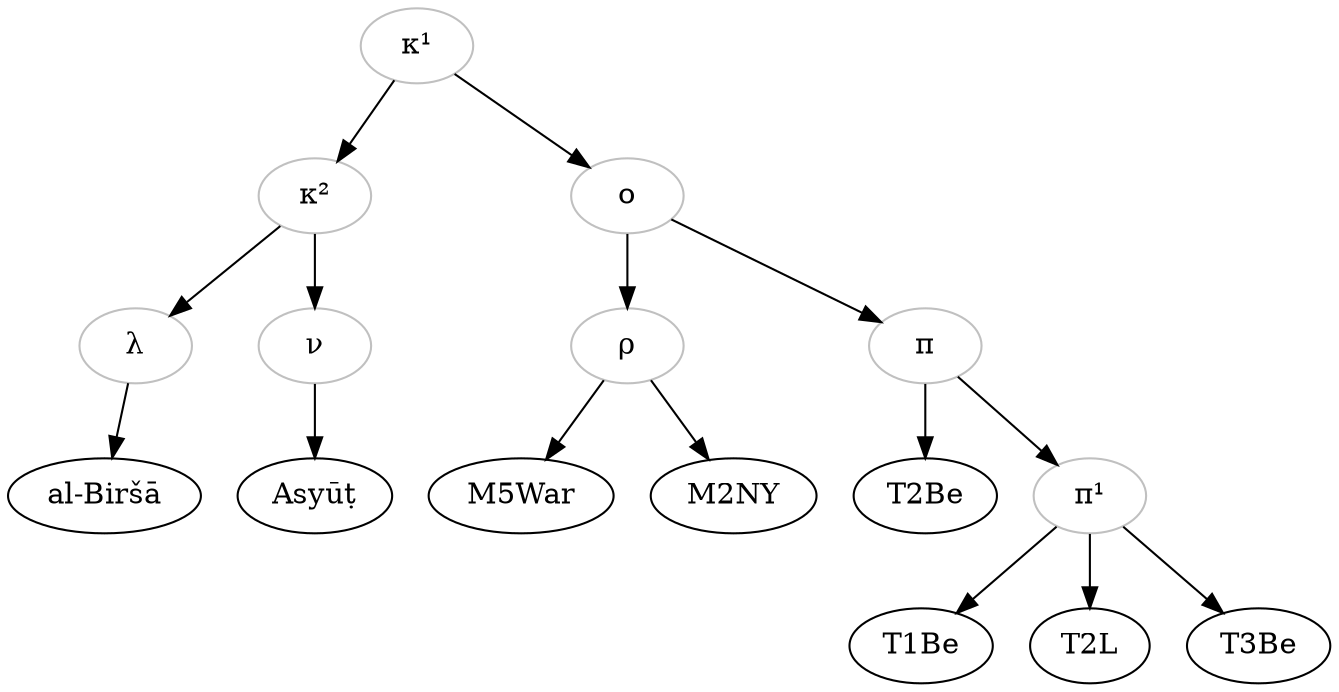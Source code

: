 digraph {

    kappa1 -> kappa2;
    kappa1 -> omega;
    kappa2 -> lambda;
    kappa2 -> nu;
    lambda -> alBirsa;
    nu -> asyut;
    omega -> rho;
    rho->M5War;
    rho-> M2NY; 
    omega -> pi;
    pi -> T2Be;
    pi -> pi1;
    pi1 -> T1Be;
    pi1 -> T2L;
    pi1 -> T3Be;

    kappa1[color="grey", label="κ¹"];
    kappa2[color="grey", label="κ²"]; 
    omega[color="grey", label="ο"];
    lambda[color="grey", label="λ"];
    nu[color="grey", label="ν"];
    rho[color="grey", label="ρ"]
    alBirsa[label="al-Biršā"];
    asyut[label="Asyūṭ"];
    pi[color="grey", label="π"];
    pi1[color="grey", label="π¹"];
}
